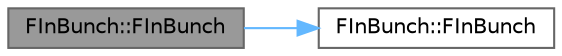 digraph "FInBunch::FInBunch"
{
 // INTERACTIVE_SVG=YES
 // LATEX_PDF_SIZE
  bgcolor="transparent";
  edge [fontname=Helvetica,fontsize=10,labelfontname=Helvetica,labelfontsize=10];
  node [fontname=Helvetica,fontsize=10,shape=box,height=0.2,width=0.4];
  rankdir="LR";
  Node1 [id="Node000001",label="FInBunch::FInBunch",height=0.2,width=0.4,color="gray40", fillcolor="grey60", style="filled", fontcolor="black",tooltip=" "];
  Node1 -> Node2 [id="edge1_Node000001_Node000002",color="steelblue1",style="solid",tooltip=" "];
  Node2 [id="Node000002",label="FInBunch::FInBunch",height=0.2,width=0.4,color="grey40", fillcolor="white", style="filled",URL="$d1/dd8/classFInBunch.html#aae0e2d5273975abda86012cf704f6f73",tooltip=" "];
}
